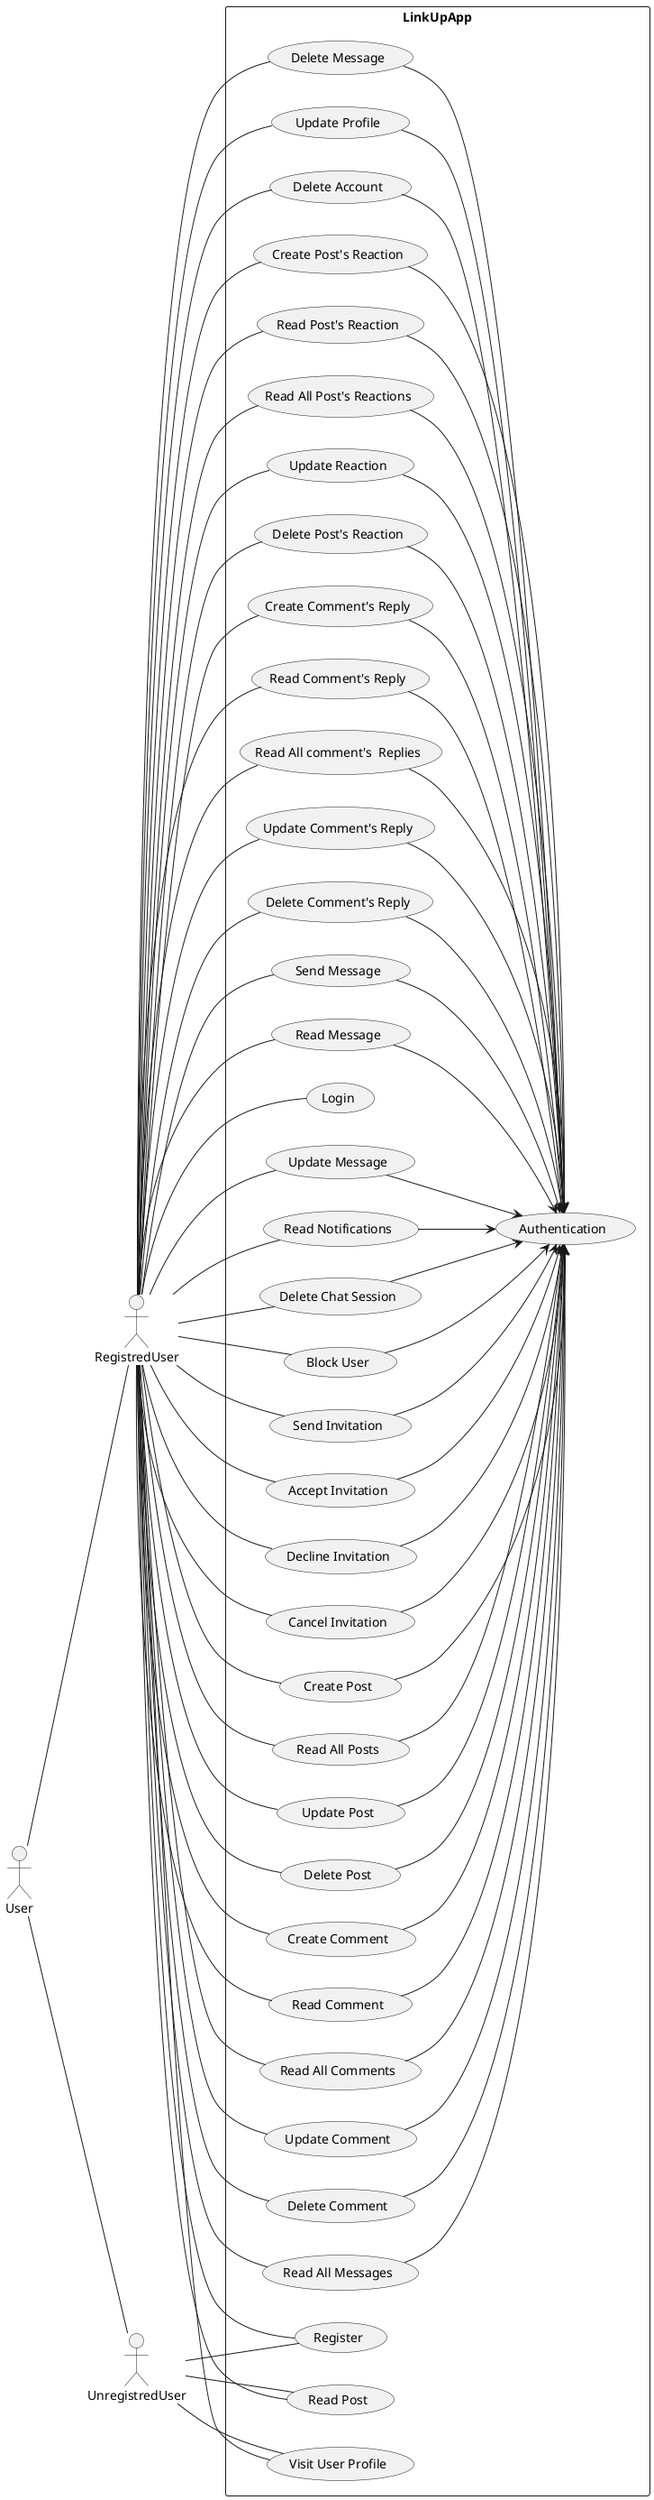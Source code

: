 @startuml LinkUp_usecase_diagram
left to right direction

actor :User: as A1
actor :RegistredUser: as A2
actor :UnregistredUser: as A3

rectangle LinkUpApp {
    usecase (Register) as U1
    usecase (Login) as U2

    usecase (Send Invitation) as U3
    usecase (Accept Invitation) as U4
    usecase (Decline Invitation) as U50
    usecase (Cancel Invitation) as U5

    usecase (Create Post) as U6
    usecase (Read Post) as U7
    usecase (Read All Posts) as U8
    usecase (Update Post) as U9
    usecase (Delete Post) as U10

    usecase (Create Comment) as U11
    usecase (Read Comment) as U12
    usecase (Read All Comments) as U13
    usecase (Update Comment) as U14
    usecase (Delete Comment) as U15

    usecase (Create Post's Reaction) as U16
    usecase (Read Post's Reaction) as U17
    usecase (Read All Post's Reactions) as U18
    usecase (Update Reaction) as U19
    usecase (Delete Post's Reaction) as U20

    usecase (Create Comment's Reply) as U21
    usecase (Read Comment's Reply) as U22
    usecase (Read All comment's  Replies) as U23
    usecase (Update Comment's Reply) as U24
    usecase (Delete Comment's Reply) as U25

    usecase (Send Message) as U26
    usecase (Read Message) as U27
    usecase (Read All Messages) as U28
    usecase (Update Message) as U29
    usecase (Delete Message) as U30

    usecase (Visit User Profile) as U31
    usecase (Update Profile) as U32
    usecase (Delete Account) as U33

    usecase (Read Notifications) as U34
    usecase (Delete Chat Session) as U35
    usecase (Block User) as U36
    usecase (Authentication) as U37
    
}

A1 -- A2
A1 -- A3


A3 -- U31
A3 -- U1
A3 -- U7

A2 -- U1
A2 -- U2

A2 -- U3
A2 -- U4
A2 -- U5
A2 -- U50

A2 -- U6 
A2 -- U7
A2 -- U8
A2 -- U9
A2 -- U10

A2 -- U11
A2 -- U12
A2 -- U13
A2 -- U14
A2 -- U15

A2 -- U16
A2 -- U17
A2 -- U18
A2 -- U19
A2 -- U20

A2 -- U21
A2 -- U22
A2 -- U23
A2 -- U24
A2 -- U25

A2 -- U26
A2 -- U27
A2 -- U28
A2 -- U29
A2 -- U30

A2 -- U31
A2 -- U32
A2 -- U33

A2 -- U34
A2 -- U35
A2 -- U36

U3 --> U37
U4 --> U37
U5 --> U37
U50 --> U37

U6 --> U37 
U8 --> U37
U9 --> U37
U10 --> U37

U11 --> U37
U12 --> U37
U13 --> U37
U14 --> U37
U15 --> U37

U16 --> U37
U17 --> U37
U18 --> U37
U19 --> U37
U20 --> U37

U21 --> U37
U22 --> U37
U23 --> U37
U24 --> U37
U25 --> U37

U26 --> U37
U27 --> U37
U28 --> U37
U29 --> U37
U30 --> U37


U32 --> U37
U33 --> U37

U34 --> U37
U35 --> U37
U36 --> U37


@enduml